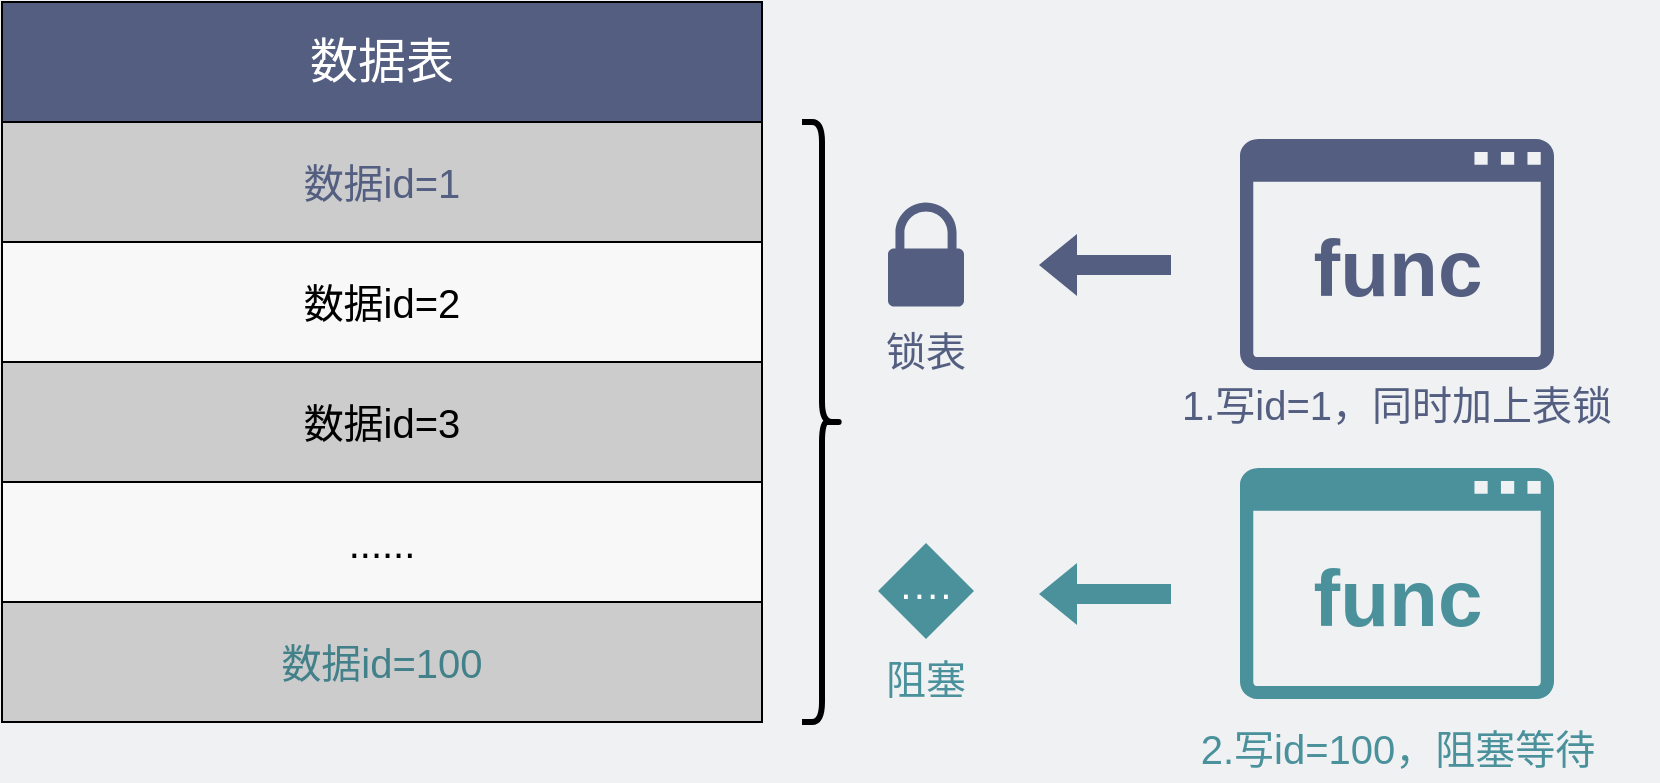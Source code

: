 <mxfile version="17.4.0" type="github">
  <diagram id="3228e29e-7158-1315-38df-8450db1d8a1d" name="Page-1">
    <mxGraphModel dx="722" dy="610" grid="0" gridSize="10" guides="1" tooltips="1" connect="1" arrows="1" fold="1" page="1" pageScale="1" pageWidth="800" pageHeight="470" background="#EFF1F3" math="0" shadow="0">
      <root>
        <mxCell id="0" />
        <mxCell id="1" parent="0" />
        <mxCell id="OGBjxk_xHfaE1EplLFuK-23" value="&lt;font color=&quot;#535e80&quot;&gt;数据id=1&lt;/font&gt;" style="rounded=0;whiteSpace=wrap;html=1;fillColor=#CCCCCC;gradientColor=none;fontSize=20;" parent="1" vertex="1">
          <mxGeometry x="104" y="576" width="380" height="60" as="geometry" />
        </mxCell>
        <mxCell id="OGBjxk_xHfaE1EplLFuK-29" value="&lt;font color=&quot;#ffffff&quot; style=&quot;font-size: 24px&quot;&gt;数据表&lt;/font&gt;" style="rounded=0;whiteSpace=wrap;html=1;fillColor=#535E80;gradientColor=none;fontSize=24;" parent="1" vertex="1">
          <mxGeometry x="104" y="516" width="380" height="60" as="geometry" />
        </mxCell>
        <mxCell id="E5Fr-yn8FIVRKY9gDkfl-10" value="&lt;font style=&quot;font-size: 20px&quot;&gt;数据id=2&lt;/font&gt;" style="rounded=0;whiteSpace=wrap;html=1;fillColor=#F8F8F8;gradientColor=none;fontSize=20;" parent="1" vertex="1">
          <mxGeometry x="104" y="636" width="380" height="60" as="geometry" />
        </mxCell>
        <mxCell id="E5Fr-yn8FIVRKY9gDkfl-12" value="数据id=3" style="rounded=0;whiteSpace=wrap;html=1;fillColor=#CCCCCC;gradientColor=none;fontSize=20;" parent="1" vertex="1">
          <mxGeometry x="104" y="696" width="380" height="60" as="geometry" />
        </mxCell>
        <mxCell id="E5Fr-yn8FIVRKY9gDkfl-14" value="&lt;span style=&quot;font-size: 20px&quot;&gt;......&lt;/span&gt;" style="rounded=0;whiteSpace=wrap;html=1;fillColor=#F8F8F8;gradientColor=none;fontSize=20;" parent="1" vertex="1">
          <mxGeometry x="104" y="756" width="380" height="60" as="geometry" />
        </mxCell>
        <mxCell id="E5Fr-yn8FIVRKY9gDkfl-16" value="&lt;font color=&quot;#42818a&quot;&gt;数据id=100&lt;/font&gt;" style="rounded=0;whiteSpace=wrap;html=1;fillColor=#CCCCCC;gradientColor=none;fontSize=20;" parent="1" vertex="1">
          <mxGeometry x="104" y="816" width="380" height="60" as="geometry" />
        </mxCell>
        <mxCell id="4CT5kPOwTRjGlRf_9TSL-5" value="" style="sketch=0;pointerEvents=1;shadow=0;dashed=0;html=1;strokeColor=none;fillColor=#535E80;labelPosition=center;verticalLabelPosition=bottom;verticalAlign=top;outlineConnect=0;align=center;shape=mxgraph.office.concepts.application_generic;fontSize=20;" vertex="1" parent="1">
          <mxGeometry x="723" y="584.5" width="157" height="115.5" as="geometry" />
        </mxCell>
        <mxCell id="4CT5kPOwTRjGlRf_9TSL-8" value="" style="sketch=0;pointerEvents=1;shadow=0;dashed=0;html=1;strokeColor=none;labelPosition=center;verticalLabelPosition=bottom;verticalAlign=top;outlineConnect=0;align=center;shape=mxgraph.office.security.lock_protected;fillColor=#535E80;fontSize=20;" vertex="1" parent="1">
          <mxGeometry x="547" y="616.25" width="38" height="52" as="geometry" />
        </mxCell>
        <mxCell id="4CT5kPOwTRjGlRf_9TSL-9" value="" style="shape=curlyBracket;whiteSpace=wrap;html=1;rounded=1;flipH=1;fontSize=20;fillColor=#535E80;strokeWidth=3;" vertex="1" parent="1">
          <mxGeometry x="504" y="576" width="20" height="300" as="geometry" />
        </mxCell>
        <mxCell id="4CT5kPOwTRjGlRf_9TSL-10" value="" style="shape=flexArrow;endArrow=classic;html=1;rounded=0;fontSize=20;strokeColor=none;fillColor=#535E80;" edge="1" parent="1">
          <mxGeometry width="50" height="50" relative="1" as="geometry">
            <mxPoint x="689" y="647.44" as="sourcePoint" />
            <mxPoint x="622" y="647.44" as="targetPoint" />
          </mxGeometry>
        </mxCell>
        <mxCell id="4CT5kPOwTRjGlRf_9TSL-11" value="&lt;font style=&quot;font-size: 40px&quot; color=&quot;#535e80&quot;&gt;&lt;b&gt;func&lt;/b&gt;&lt;/font&gt;" style="text;html=1;strokeColor=none;fillColor=none;align=center;verticalAlign=middle;whiteSpace=wrap;rounded=0;fontSize=20;" vertex="1" parent="1">
          <mxGeometry x="772" y="633" width="60" height="30" as="geometry" />
        </mxCell>
        <mxCell id="4CT5kPOwTRjGlRf_9TSL-12" value="" style="sketch=0;pointerEvents=1;shadow=0;dashed=0;html=1;strokeColor=none;fillColor=#4A919B;labelPosition=center;verticalLabelPosition=bottom;verticalAlign=top;outlineConnect=0;align=center;shape=mxgraph.office.concepts.application_generic;fontSize=20;" vertex="1" parent="1">
          <mxGeometry x="723" y="749" width="157" height="115.5" as="geometry" />
        </mxCell>
        <mxCell id="4CT5kPOwTRjGlRf_9TSL-13" value="" style="shape=flexArrow;endArrow=classic;html=1;rounded=0;fontSize=20;strokeColor=none;fillColor=#4A919B;" edge="1" parent="1">
          <mxGeometry width="50" height="50" relative="1" as="geometry">
            <mxPoint x="689" y="811.94" as="sourcePoint" />
            <mxPoint x="622" y="811.94" as="targetPoint" />
          </mxGeometry>
        </mxCell>
        <mxCell id="4CT5kPOwTRjGlRf_9TSL-14" value="&lt;font style=&quot;font-size: 40px&quot;&gt;&lt;b&gt;func&lt;/b&gt;&lt;/font&gt;" style="text;html=1;strokeColor=none;fillColor=none;align=center;verticalAlign=middle;whiteSpace=wrap;rounded=0;fontSize=20;fontColor=#4A919B;" vertex="1" parent="1">
          <mxGeometry x="772" y="797.5" width="60" height="30" as="geometry" />
        </mxCell>
        <mxCell id="4CT5kPOwTRjGlRf_9TSL-15" value="&lt;font style=&quot;font-size: 20px&quot;&gt;1.写id=1，同时加上表锁&lt;/font&gt;" style="text;html=1;strokeColor=none;fillColor=none;align=center;verticalAlign=middle;whiteSpace=wrap;rounded=0;fontSize=40;fontColor=#535E80;" vertex="1" parent="1">
          <mxGeometry x="671" y="681" width="261" height="57" as="geometry" />
        </mxCell>
        <mxCell id="4CT5kPOwTRjGlRf_9TSL-16" value="&lt;font style=&quot;font-size: 20px&quot;&gt;2.写id=100，阻塞等待&lt;/font&gt;" style="text;html=1;strokeColor=none;fillColor=none;align=center;verticalAlign=middle;whiteSpace=wrap;rounded=0;fontSize=40;fontColor=#4A919B;" vertex="1" parent="1">
          <mxGeometry x="692" y="862" width="220" height="39" as="geometry" />
        </mxCell>
        <mxCell id="4CT5kPOwTRjGlRf_9TSL-17" value="锁表" style="text;html=1;strokeColor=none;fillColor=none;align=center;verticalAlign=middle;whiteSpace=wrap;rounded=0;fontSize=20;fontColor=#535E80;" vertex="1" parent="1">
          <mxGeometry x="536" y="675" width="60" height="30" as="geometry" />
        </mxCell>
        <mxCell id="4CT5kPOwTRjGlRf_9TSL-18" value="阻塞" style="text;html=1;strokeColor=none;fillColor=none;align=center;verticalAlign=middle;whiteSpace=wrap;rounded=0;fontSize=20;fontColor=#4A919B;" vertex="1" parent="1">
          <mxGeometry x="536" y="839" width="60" height="30" as="geometry" />
        </mxCell>
        <mxCell id="4CT5kPOwTRjGlRf_9TSL-22" value="····" style="rhombus;whiteSpace=wrap;html=1;fontSize=20;fontColor=#FFFFFF;strokeWidth=3;fillColor=#4A919B;strokeColor=none;" vertex="1" parent="1">
          <mxGeometry x="542" y="786.5" width="48" height="48" as="geometry" />
        </mxCell>
      </root>
    </mxGraphModel>
  </diagram>
</mxfile>
